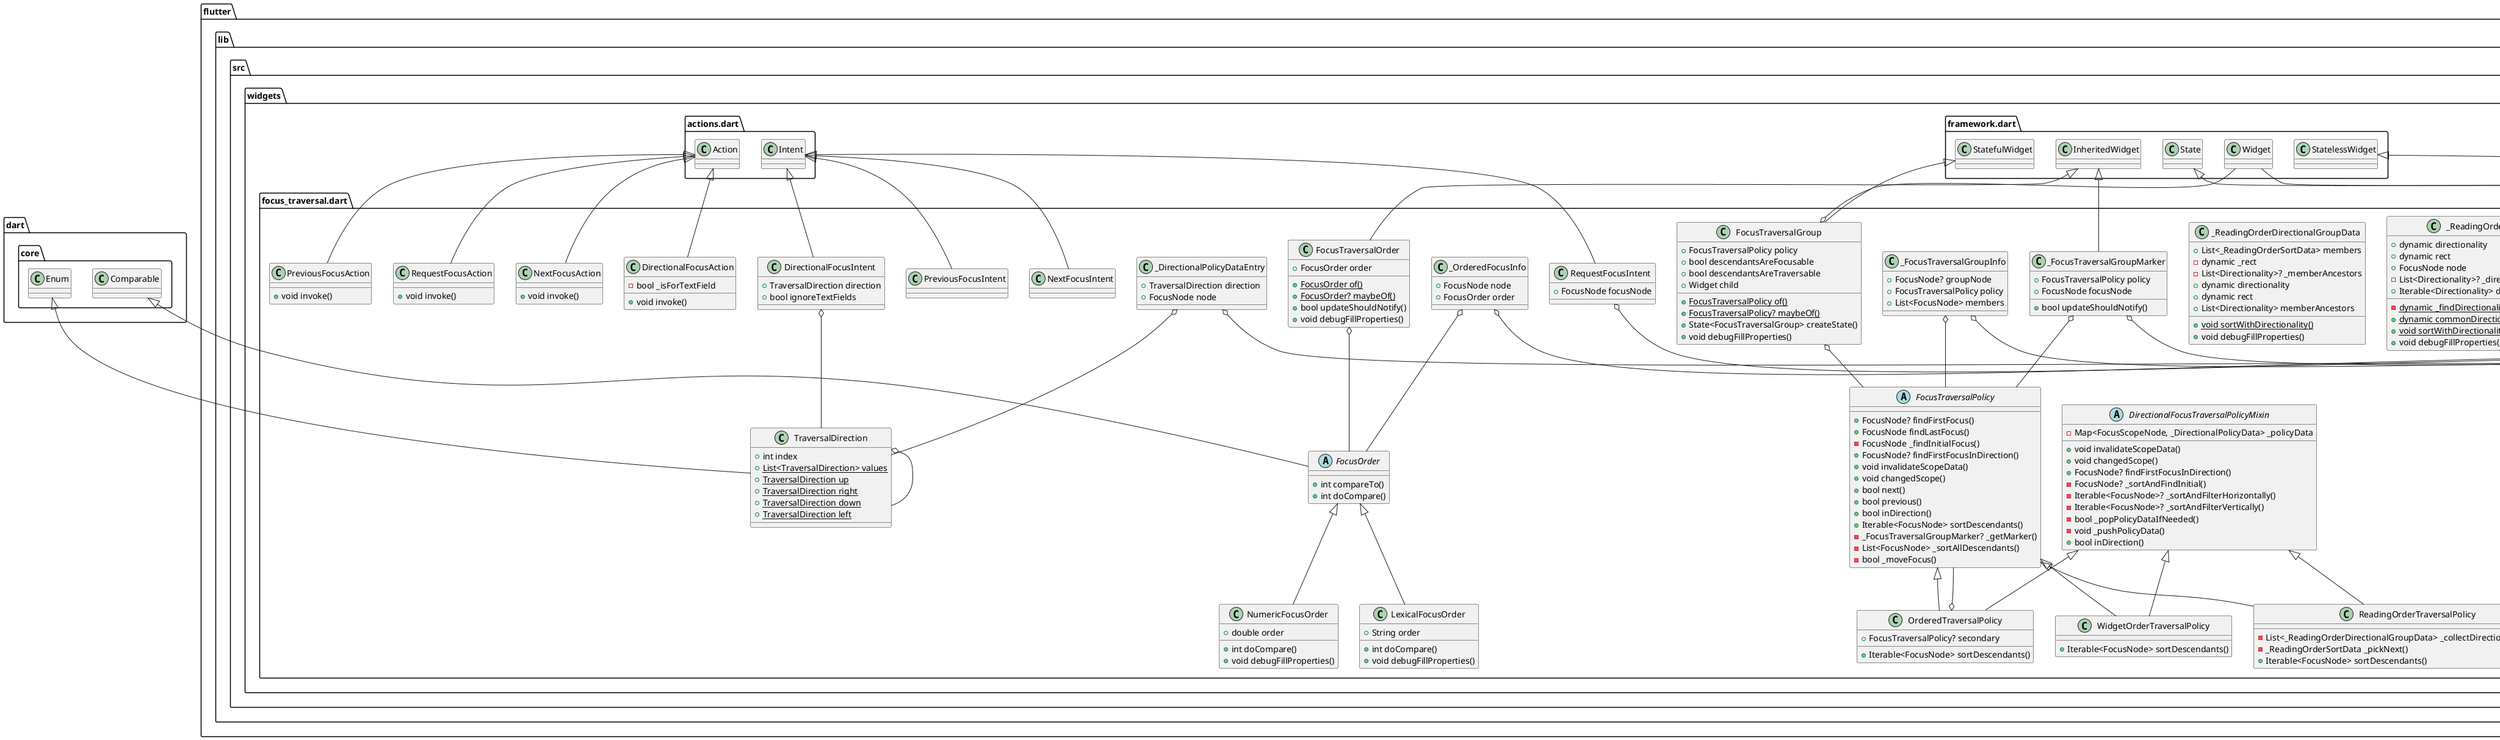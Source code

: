 @startuml
set namespaceSeparator ::

class "flutter::lib::src::widgets::focus_traversal.dart::_FocusTraversalGroupInfo" {
  +FocusNode? groupNode
  +FocusTraversalPolicy policy
  +List<FocusNode> members
}

"flutter::lib::src::widgets::focus_traversal.dart::_FocusTraversalGroupInfo" o-- "flutter::lib::src::widgets::focus_manager.dart::FocusNode"
"flutter::lib::src::widgets::focus_traversal.dart::_FocusTraversalGroupInfo" o-- "flutter::lib::src::widgets::focus_traversal.dart::FocusTraversalPolicy"

abstract class "flutter::lib::src::widgets::focus_traversal.dart::FocusTraversalPolicy" {
  +FocusNode? findFirstFocus()
  +FocusNode findLastFocus()
  -FocusNode _findInitialFocus()
  +FocusNode? findFirstFocusInDirection()
  +void invalidateScopeData()
  +void changedScope()
  +bool next()
  +bool previous()
  +bool inDirection()
  +Iterable<FocusNode> sortDescendants()
  -_FocusTraversalGroupMarker? _getMarker()
  -List<FocusNode> _sortAllDescendants()
  -bool _moveFocus()
}

class "flutter::lib::src::widgets::focus_traversal.dart::_DirectionalPolicyDataEntry" {
  +TraversalDirection direction
  +FocusNode node
}

"flutter::lib::src::widgets::focus_traversal.dart::_DirectionalPolicyDataEntry" o-- "flutter::lib::src::widgets::focus_traversal.dart::TraversalDirection"
"flutter::lib::src::widgets::focus_traversal.dart::_DirectionalPolicyDataEntry" o-- "flutter::lib::src::widgets::focus_manager.dart::FocusNode"

class "flutter::lib::src::widgets::focus_traversal.dart::_DirectionalPolicyData" {
  +List<_DirectionalPolicyDataEntry> history
}

class "flutter::lib::src::widgets::focus_traversal.dart::WidgetOrderTraversalPolicy" {
  +Iterable<FocusNode> sortDescendants()
}

"flutter::lib::src::widgets::focus_traversal.dart::FocusTraversalPolicy" <|-- "flutter::lib::src::widgets::focus_traversal.dart::WidgetOrderTraversalPolicy"
"flutter::lib::src::widgets::focus_traversal.dart::DirectionalFocusTraversalPolicyMixin" <|-- "flutter::lib::src::widgets::focus_traversal.dart::WidgetOrderTraversalPolicy"

class "flutter::lib::src::widgets::focus_traversal.dart::_ReadingOrderSortData" {
  +dynamic directionality
  +dynamic rect
  +FocusNode node
  -List<Directionality>? _directionalAncestors
  +Iterable<Directionality> directionalAncestors
  {static} -dynamic _findDirectionality()
  {static} +dynamic commonDirectionalityOf()
  {static} +void sortWithDirectionality()
  +void debugFillProperties()
}

"flutter::lib::src::widgets::focus_traversal.dart::_ReadingOrderSortData" o-- "flutter::lib::src::widgets::focus_manager.dart::FocusNode"

class "flutter::lib::src::widgets::focus_traversal.dart::_ReadingOrderDirectionalGroupData" {
  +List<_ReadingOrderSortData> members
  -dynamic _rect
  -List<Directionality>? _memberAncestors
  +dynamic directionality
  +dynamic rect
  +List<Directionality> memberAncestors
  {static} +void sortWithDirectionality()
  +void debugFillProperties()
}

class "flutter::lib::src::widgets::focus_traversal.dart::ReadingOrderTraversalPolicy" {
  -List<_ReadingOrderDirectionalGroupData> _collectDirectionalityGroups()
  -_ReadingOrderSortData _pickNext()
  +Iterable<FocusNode> sortDescendants()
}

"flutter::lib::src::widgets::focus_traversal.dart::FocusTraversalPolicy" <|-- "flutter::lib::src::widgets::focus_traversal.dart::ReadingOrderTraversalPolicy"
"flutter::lib::src::widgets::focus_traversal.dart::DirectionalFocusTraversalPolicyMixin" <|-- "flutter::lib::src::widgets::focus_traversal.dart::ReadingOrderTraversalPolicy"

abstract class "flutter::lib::src::widgets::focus_traversal.dart::FocusOrder" {
  +int compareTo()
  +int doCompare()
}

"dart::core::Comparable" <|-- "flutter::lib::src::widgets::focus_traversal.dart::FocusOrder"

class "flutter::lib::src::widgets::focus_traversal.dart::NumericFocusOrder" {
  +double order
  +int doCompare()
  +void debugFillProperties()
}

"flutter::lib::src::widgets::focus_traversal.dart::FocusOrder" <|-- "flutter::lib::src::widgets::focus_traversal.dart::NumericFocusOrder"

class "flutter::lib::src::widgets::focus_traversal.dart::LexicalFocusOrder" {
  +String order
  +int doCompare()
  +void debugFillProperties()
}

"flutter::lib::src::widgets::focus_traversal.dart::FocusOrder" <|-- "flutter::lib::src::widgets::focus_traversal.dart::LexicalFocusOrder"

class "flutter::lib::src::widgets::focus_traversal.dart::_OrderedFocusInfo" {
  +FocusNode node
  +FocusOrder order
}

"flutter::lib::src::widgets::focus_traversal.dart::_OrderedFocusInfo" o-- "flutter::lib::src::widgets::focus_manager.dart::FocusNode"
"flutter::lib::src::widgets::focus_traversal.dart::_OrderedFocusInfo" o-- "flutter::lib::src::widgets::focus_traversal.dart::FocusOrder"

class "flutter::lib::src::widgets::focus_traversal.dart::OrderedTraversalPolicy" {
  +FocusTraversalPolicy? secondary
  +Iterable<FocusNode> sortDescendants()
}

"flutter::lib::src::widgets::focus_traversal.dart::OrderedTraversalPolicy" o-- "flutter::lib::src::widgets::focus_traversal.dart::FocusTraversalPolicy"
"flutter::lib::src::widgets::focus_traversal.dart::FocusTraversalPolicy" <|-- "flutter::lib::src::widgets::focus_traversal.dart::OrderedTraversalPolicy"
"flutter::lib::src::widgets::focus_traversal.dart::DirectionalFocusTraversalPolicyMixin" <|-- "flutter::lib::src::widgets::focus_traversal.dart::OrderedTraversalPolicy"

class "flutter::lib::src::widgets::focus_traversal.dart::FocusTraversalOrder" {
  +FocusOrder order
  {static} +FocusOrder of()
  {static} +FocusOrder? maybeOf()
  +bool updateShouldNotify()
  +void debugFillProperties()
}

"flutter::lib::src::widgets::focus_traversal.dart::FocusTraversalOrder" o-- "flutter::lib::src::widgets::focus_traversal.dart::FocusOrder"
"flutter::lib::src::widgets::framework.dart::InheritedWidget" <|-- "flutter::lib::src::widgets::focus_traversal.dart::FocusTraversalOrder"

class "flutter::lib::src::widgets::focus_traversal.dart::FocusTraversalGroup" {
  +FocusTraversalPolicy policy
  +bool descendantsAreFocusable
  +bool descendantsAreTraversable
  +Widget child
  {static} +FocusTraversalPolicy of()
  {static} +FocusTraversalPolicy? maybeOf()
  +State<FocusTraversalGroup> createState()
  +void debugFillProperties()
}

"flutter::lib::src::widgets::focus_traversal.dart::FocusTraversalGroup" o-- "flutter::lib::src::widgets::focus_traversal.dart::FocusTraversalPolicy"
"flutter::lib::src::widgets::focus_traversal.dart::FocusTraversalGroup" o-- "flutter::lib::src::widgets::framework.dart::Widget"
"flutter::lib::src::widgets::framework.dart::StatefulWidget" <|-- "flutter::lib::src::widgets::focus_traversal.dart::FocusTraversalGroup"

class "flutter::lib::src::widgets::focus_traversal.dart::_FocusTraversalGroupState" {
  +FocusNode? focusNode
  +void initState()
  +void dispose()
  +Widget build()
}

"flutter::lib::src::widgets::focus_traversal.dart::_FocusTraversalGroupState" o-- "flutter::lib::src::widgets::focus_manager.dart::FocusNode"
"flutter::lib::src::widgets::framework.dart::State" <|-- "flutter::lib::src::widgets::focus_traversal.dart::_FocusTraversalGroupState"

class "flutter::lib::src::widgets::focus_traversal.dart::_FocusTraversalGroupMarker" {
  +FocusTraversalPolicy policy
  +FocusNode focusNode
  +bool updateShouldNotify()
}

"flutter::lib::src::widgets::focus_traversal.dart::_FocusTraversalGroupMarker" o-- "flutter::lib::src::widgets::focus_traversal.dart::FocusTraversalPolicy"
"flutter::lib::src::widgets::focus_traversal.dart::_FocusTraversalGroupMarker" o-- "flutter::lib::src::widgets::focus_manager.dart::FocusNode"
"flutter::lib::src::widgets::framework.dart::InheritedWidget" <|-- "flutter::lib::src::widgets::focus_traversal.dart::_FocusTraversalGroupMarker"

class "flutter::lib::src::widgets::focus_traversal.dart::RequestFocusIntent" {
  +FocusNode focusNode
}

"flutter::lib::src::widgets::focus_traversal.dart::RequestFocusIntent" o-- "flutter::lib::src::widgets::focus_manager.dart::FocusNode"
"flutter::lib::src::widgets::actions.dart::Intent" <|-- "flutter::lib::src::widgets::focus_traversal.dart::RequestFocusIntent"

class "flutter::lib::src::widgets::focus_traversal.dart::RequestFocusAction" {
  +void invoke()
}

"flutter::lib::src::widgets::actions.dart::Action" <|-- "flutter::lib::src::widgets::focus_traversal.dart::RequestFocusAction"

class "flutter::lib::src::widgets::focus_traversal.dart::NextFocusIntent" {
}

"flutter::lib::src::widgets::actions.dart::Intent" <|-- "flutter::lib::src::widgets::focus_traversal.dart::NextFocusIntent"

class "flutter::lib::src::widgets::focus_traversal.dart::NextFocusAction" {
  +void invoke()
}

"flutter::lib::src::widgets::actions.dart::Action" <|-- "flutter::lib::src::widgets::focus_traversal.dart::NextFocusAction"

class "flutter::lib::src::widgets::focus_traversal.dart::PreviousFocusIntent" {
}

"flutter::lib::src::widgets::actions.dart::Intent" <|-- "flutter::lib::src::widgets::focus_traversal.dart::PreviousFocusIntent"

class "flutter::lib::src::widgets::focus_traversal.dart::PreviousFocusAction" {
  +void invoke()
}

"flutter::lib::src::widgets::actions.dart::Action" <|-- "flutter::lib::src::widgets::focus_traversal.dart::PreviousFocusAction"

class "flutter::lib::src::widgets::focus_traversal.dart::DirectionalFocusIntent" {
  +TraversalDirection direction
  +bool ignoreTextFields
}

"flutter::lib::src::widgets::focus_traversal.dart::DirectionalFocusIntent" o-- "flutter::lib::src::widgets::focus_traversal.dart::TraversalDirection"
"flutter::lib::src::widgets::actions.dart::Intent" <|-- "flutter::lib::src::widgets::focus_traversal.dart::DirectionalFocusIntent"

class "flutter::lib::src::widgets::focus_traversal.dart::DirectionalFocusAction" {
  -bool _isForTextField
  +void invoke()
}

"flutter::lib::src::widgets::actions.dart::Action" <|-- "flutter::lib::src::widgets::focus_traversal.dart::DirectionalFocusAction"

class "flutter::lib::src::widgets::focus_traversal.dart::ExcludeFocusTraversal" {
  +bool excluding
  +Widget child
  +Widget build()
}

"flutter::lib::src::widgets::focus_traversal.dart::ExcludeFocusTraversal" o-- "flutter::lib::src::widgets::framework.dart::Widget"
"flutter::lib::src::widgets::framework.dart::StatelessWidget" <|-- "flutter::lib::src::widgets::focus_traversal.dart::ExcludeFocusTraversal"

class "flutter::lib::src::widgets::focus_traversal.dart::TraversalDirection" {
  +int index
  {static} +List<TraversalDirection> values
  {static} +TraversalDirection up
  {static} +TraversalDirection right
  {static} +TraversalDirection down
  {static} +TraversalDirection left
}

"flutter::lib::src::widgets::focus_traversal.dart::TraversalDirection" o-- "flutter::lib::src::widgets::focus_traversal.dart::TraversalDirection"
"dart::core::Enum" <|-- "flutter::lib::src::widgets::focus_traversal.dart::TraversalDirection"

abstract class "flutter::lib::src::widgets::focus_traversal.dart::DirectionalFocusTraversalPolicyMixin" {
  -Map<FocusScopeNode, _DirectionalPolicyData> _policyData
  +void invalidateScopeData()
  +void changedScope()
  +FocusNode? findFirstFocusInDirection()
  -FocusNode? _sortAndFindInitial()
  -Iterable<FocusNode>? _sortAndFilterHorizontally()
  -Iterable<FocusNode>? _sortAndFilterVertically()
  -bool _popPolicyDataIfNeeded()
  -void _pushPolicyData()
  +bool inDirection()
}


@enduml